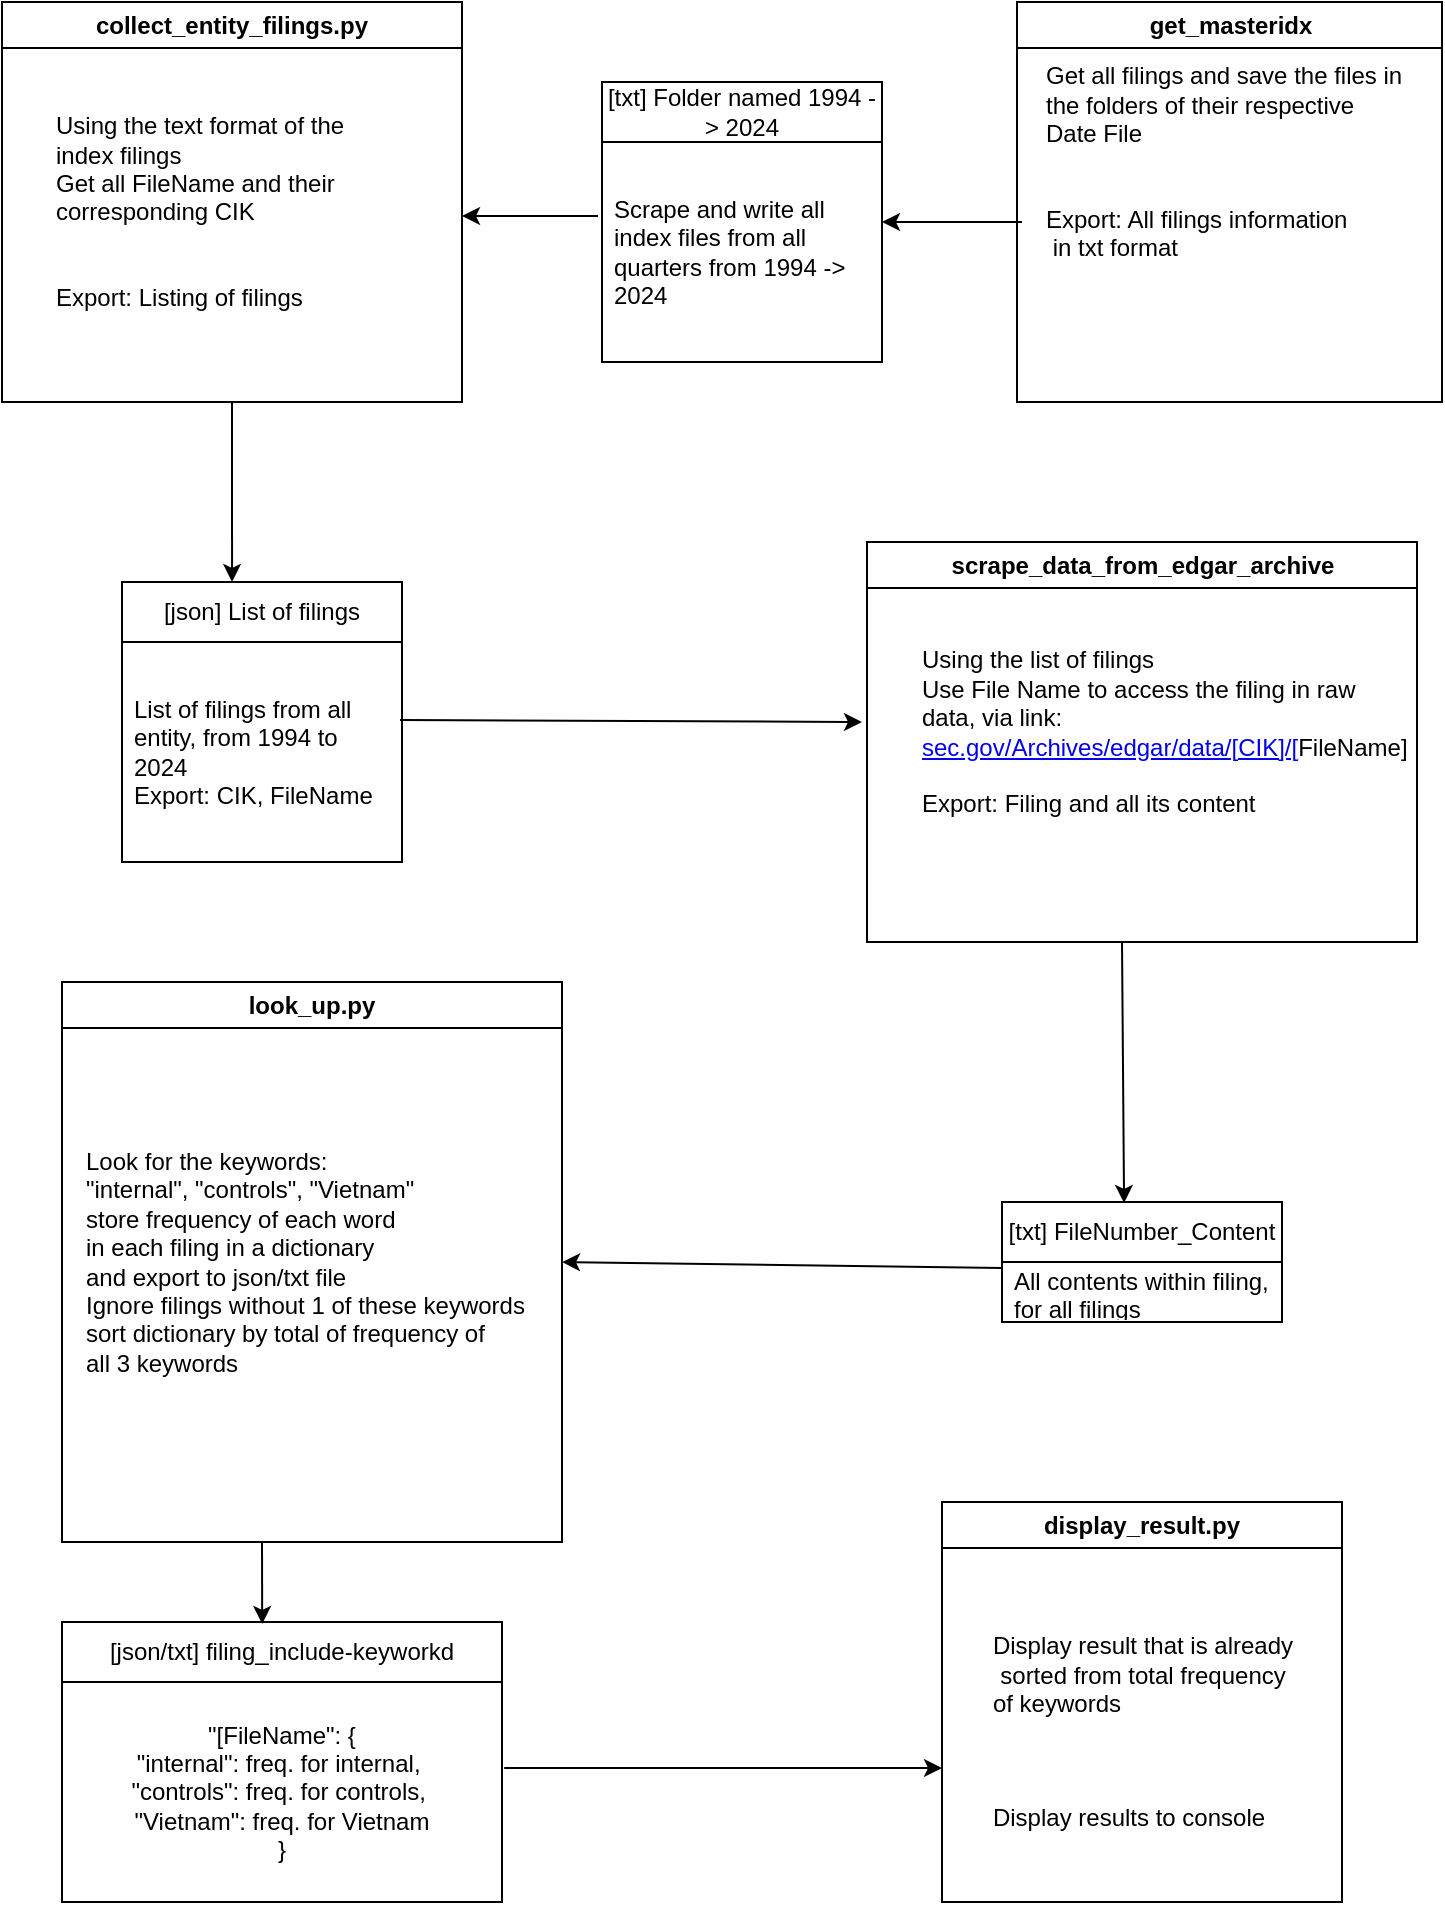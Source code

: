 <mxfile version="24.3.1" type="github" pages="2">
  <diagram name="Page-1" id="vi-skf5U6foYL7rZOOUz">
    <mxGraphModel dx="1402" dy="931" grid="1" gridSize="10" guides="1" tooltips="1" connect="1" arrows="1" fold="1" page="1" pageScale="1" pageWidth="850" pageHeight="1100" math="0" shadow="0">
      <root>
        <mxCell id="0" />
        <mxCell id="1" parent="0" />
        <mxCell id="MvNkE9TWbENgZuc7oFfd-5" value="get_masteridx" style="swimlane;whiteSpace=wrap;html=1;" parent="1" vertex="1">
          <mxGeometry x="557.5" y="40" width="212.5" height="200" as="geometry" />
        </mxCell>
        <mxCell id="MvNkE9TWbENgZuc7oFfd-6" value="Get all filings and save the files in&amp;nbsp;&lt;div&gt;t&lt;span style=&quot;background-color: initial;&quot;&gt;he folders of their respective&lt;/span&gt;&lt;div&gt;&lt;div&gt;Date File&lt;/div&gt;&lt;/div&gt;&lt;/div&gt;&lt;div style=&quot;&quot;&gt;&lt;br&gt;&lt;/div&gt;&lt;div&gt;&lt;br&gt;&lt;/div&gt;&lt;div&gt;Export: All filings information&lt;/div&gt;&lt;div&gt;&amp;nbsp;in txt format&lt;/div&gt;" style="text;html=1;align=left;verticalAlign=middle;resizable=0;points=[];autosize=1;strokeColor=none;fillColor=none;" parent="MvNkE9TWbENgZuc7oFfd-5" vertex="1">
          <mxGeometry x="12.5" y="25" width="200" height="110" as="geometry" />
        </mxCell>
        <mxCell id="MvNkE9TWbENgZuc7oFfd-12" value="[json] List of filings" style="swimlane;fontStyle=0;childLayout=stackLayout;horizontal=1;startSize=30;horizontalStack=0;resizeParent=1;resizeParentMax=0;resizeLast=0;collapsible=1;marginBottom=0;whiteSpace=wrap;html=1;" parent="1" vertex="1">
          <mxGeometry x="110" y="330" width="140" height="140" as="geometry" />
        </mxCell>
        <mxCell id="MvNkE9TWbENgZuc7oFfd-13" value="List of filings from all entity, from 1994 to 2024&lt;div&gt;Export: CIK, FileName&lt;/div&gt;" style="text;strokeColor=none;fillColor=none;align=left;verticalAlign=middle;spacingLeft=4;spacingRight=4;overflow=hidden;points=[[0,0.5],[1,0.5]];portConstraint=eastwest;rotatable=0;whiteSpace=wrap;html=1;" parent="MvNkE9TWbENgZuc7oFfd-12" vertex="1">
          <mxGeometry y="30" width="140" height="110" as="geometry" />
        </mxCell>
        <mxCell id="MvNkE9TWbENgZuc7oFfd-17" value="" style="endArrow=classic;html=1;rounded=0;exitX=0.993;exitY=0.355;exitDx=0;exitDy=0;exitPerimeter=0;" parent="1" source="MvNkE9TWbENgZuc7oFfd-13" edge="1">
          <mxGeometry width="50" height="50" relative="1" as="geometry">
            <mxPoint x="270" y="430" as="sourcePoint" />
            <mxPoint x="480" y="400" as="targetPoint" />
          </mxGeometry>
        </mxCell>
        <mxCell id="MvNkE9TWbENgZuc7oFfd-18" value="scrape_data_from_edgar_archive" style="swimlane;whiteSpace=wrap;html=1;" parent="1" vertex="1">
          <mxGeometry x="482.5" y="310" width="275" height="200" as="geometry" />
        </mxCell>
        <mxCell id="MvNkE9TWbENgZuc7oFfd-19" value="Using the list of filings&lt;div&gt;Use File Name to access the filing in raw data, via link:&lt;/div&gt;&lt;div&gt;&lt;a href=&quot;https://www.sec.gov/Archives/edgar/data/704172/0001493152-24-009464.txt&quot;&gt;sec.gov/Archives/edgar/data/[CIK]/[&lt;/a&gt;FileName]&lt;br&gt;&lt;/div&gt;&lt;div&gt;&lt;br&gt;&lt;/div&gt;&lt;div&gt;Export: Filing and all its content&lt;/div&gt;" style="text;html=1;align=left;verticalAlign=middle;whiteSpace=wrap;rounded=0;" parent="MvNkE9TWbENgZuc7oFfd-18" vertex="1">
          <mxGeometry x="25" y="75" width="175" height="40" as="geometry" />
        </mxCell>
        <mxCell id="MvNkE9TWbENgZuc7oFfd-24" value="" style="endArrow=classic;html=1;rounded=0;entryX=0.436;entryY=0.008;entryDx=0;entryDy=0;entryPerimeter=0;" parent="MvNkE9TWbENgZuc7oFfd-18" target="MvNkE9TWbENgZuc7oFfd-20" edge="1">
          <mxGeometry width="50" height="50" relative="1" as="geometry">
            <mxPoint x="127.5" y="200" as="sourcePoint" />
            <mxPoint x="177.5" y="150" as="targetPoint" />
          </mxGeometry>
        </mxCell>
        <mxCell id="MvNkE9TWbENgZuc7oFfd-20" value="[txt] FileNumber_Content" style="swimlane;fontStyle=0;childLayout=stackLayout;horizontal=1;startSize=30;horizontalStack=0;resizeParent=1;resizeParentMax=0;resizeLast=0;collapsible=1;marginBottom=0;whiteSpace=wrap;html=1;" parent="1" vertex="1">
          <mxGeometry x="550" y="640" width="140" height="60" as="geometry" />
        </mxCell>
        <mxCell id="MvNkE9TWbENgZuc7oFfd-39" value="" style="endArrow=classic;html=1;rounded=0;entryX=1;entryY=0.5;entryDx=0;entryDy=0;" parent="MvNkE9TWbENgZuc7oFfd-20" target="MvNkE9TWbENgZuc7oFfd-25" edge="1">
          <mxGeometry width="50" height="50" relative="1" as="geometry">
            <mxPoint y="33" as="sourcePoint" />
            <mxPoint x="50" y="-17" as="targetPoint" />
          </mxGeometry>
        </mxCell>
        <mxCell id="MvNkE9TWbENgZuc7oFfd-21" value="All contents within filing, for all filings" style="text;strokeColor=none;fillColor=none;align=left;verticalAlign=middle;spacingLeft=4;spacingRight=4;overflow=hidden;points=[[0,0.5],[1,0.5]];portConstraint=eastwest;rotatable=0;whiteSpace=wrap;html=1;" parent="MvNkE9TWbENgZuc7oFfd-20" vertex="1">
          <mxGeometry y="30" width="140" height="30" as="geometry" />
        </mxCell>
        <mxCell id="MvNkE9TWbENgZuc7oFfd-25" value="look_up.py" style="swimlane;whiteSpace=wrap;html=1;" parent="1" vertex="1">
          <mxGeometry x="80" y="530" width="250" height="280" as="geometry" />
        </mxCell>
        <mxCell id="MvNkE9TWbENgZuc7oFfd-27" value="Look for the keywords:&lt;div&gt;&quot;internal&quot;, &quot;controls&quot;, &quot;Vietnam&quot;&lt;/div&gt;&lt;div&gt;store frequency of each word&amp;nbsp;&lt;/div&gt;&lt;div style=&quot;&quot;&gt;in each filing in a dictionary&lt;/div&gt;&lt;div&gt;and export to json/txt file&lt;/div&gt;&lt;div&gt;Ignore filings without 1 of these keywords&lt;/div&gt;&lt;div&gt;sort dictionary by total of frequency of&lt;/div&gt;&lt;div&gt;all 3 keywords&lt;/div&gt;" style="text;html=1;align=left;verticalAlign=middle;resizable=0;points=[];autosize=1;strokeColor=none;fillColor=none;" parent="MvNkE9TWbENgZuc7oFfd-25" vertex="1">
          <mxGeometry x="10" y="75" width="240" height="130" as="geometry" />
        </mxCell>
        <mxCell id="ZYJxlyQk0mXsRX8CPg9p-1" value="" style="endArrow=classic;html=1;rounded=0;" parent="1" target="ZYJxlyQk0mXsRX8CPg9p-2" edge="1">
          <mxGeometry width="50" height="50" relative="1" as="geometry">
            <mxPoint x="560" y="150" as="sourcePoint" />
            <mxPoint x="480" y="150" as="targetPoint" />
          </mxGeometry>
        </mxCell>
        <mxCell id="ZYJxlyQk0mXsRX8CPg9p-2" value="[txt] Folder named 1994 -&amp;gt; 2024" style="swimlane;fontStyle=0;childLayout=stackLayout;horizontal=1;startSize=30;horizontalStack=0;resizeParent=1;resizeParentMax=0;resizeLast=0;collapsible=1;marginBottom=0;whiteSpace=wrap;html=1;" parent="1" vertex="1">
          <mxGeometry x="350" y="80" width="140" height="140" as="geometry" />
        </mxCell>
        <mxCell id="ZYJxlyQk0mXsRX8CPg9p-3" value="Scrape and write all index files from all quarters from 1994 -&amp;gt; 2024" style="text;strokeColor=none;fillColor=none;align=left;verticalAlign=middle;spacingLeft=4;spacingRight=4;overflow=hidden;points=[[0,0.5],[1,0.5]];portConstraint=eastwest;rotatable=0;whiteSpace=wrap;html=1;" parent="ZYJxlyQk0mXsRX8CPg9p-2" vertex="1">
          <mxGeometry y="30" width="140" height="110" as="geometry" />
        </mxCell>
        <mxCell id="ZYJxlyQk0mXsRX8CPg9p-7" value="collect_entity_filings.py" style="swimlane;whiteSpace=wrap;html=1;" parent="1" vertex="1">
          <mxGeometry x="50" y="40" width="230" height="200" as="geometry" />
        </mxCell>
        <mxCell id="ZYJxlyQk0mXsRX8CPg9p-8" value="Using the text format of the&amp;nbsp;&lt;div&gt;index filings&lt;div&gt;Get all FileName and their&amp;nbsp;&lt;/div&gt;&lt;div&gt;corresponding CIK&lt;/div&gt;&lt;/div&gt;&lt;div&gt;&lt;br&gt;&lt;/div&gt;&lt;div&gt;&lt;br&gt;&lt;/div&gt;&lt;div&gt;Export: Listing of filings&lt;/div&gt;" style="text;html=1;align=left;verticalAlign=middle;resizable=0;points=[];autosize=1;strokeColor=none;fillColor=none;" parent="ZYJxlyQk0mXsRX8CPg9p-7" vertex="1">
          <mxGeometry x="25" y="50" width="170" height="110" as="geometry" />
        </mxCell>
        <mxCell id="ZYJxlyQk0mXsRX8CPg9p-13" value="" style="endArrow=classic;html=1;rounded=0;exitX=-0.014;exitY=0.336;exitDx=0;exitDy=0;exitPerimeter=0;" parent="ZYJxlyQk0mXsRX8CPg9p-7" source="ZYJxlyQk0mXsRX8CPg9p-3" edge="1">
          <mxGeometry width="50" height="50" relative="1" as="geometry">
            <mxPoint x="155" y="150" as="sourcePoint" />
            <mxPoint x="230" y="107" as="targetPoint" />
          </mxGeometry>
        </mxCell>
        <mxCell id="ZYJxlyQk0mXsRX8CPg9p-15" value="" style="endArrow=classic;html=1;rounded=0;exitX=0.5;exitY=1;exitDx=0;exitDy=0;entryX=0.393;entryY=0;entryDx=0;entryDy=0;entryPerimeter=0;" parent="1" source="ZYJxlyQk0mXsRX8CPg9p-7" target="MvNkE9TWbENgZuc7oFfd-12" edge="1">
          <mxGeometry width="50" height="50" relative="1" as="geometry">
            <mxPoint x="260" y="450" as="sourcePoint" />
            <mxPoint x="310" y="400" as="targetPoint" />
          </mxGeometry>
        </mxCell>
        <mxCell id="4f9ldqJXx3AeMDFWdyWT-1" value="[json/txt] filing_include-keyworkd" style="swimlane;fontStyle=0;childLayout=stackLayout;horizontal=1;startSize=30;horizontalStack=0;resizeParent=1;resizeParentMax=0;resizeLast=0;collapsible=1;marginBottom=0;whiteSpace=wrap;html=1;align=center;" vertex="1" parent="1">
          <mxGeometry x="80" y="850" width="220" height="140" as="geometry" />
        </mxCell>
        <mxCell id="4f9ldqJXx3AeMDFWdyWT-2" value="&lt;span style=&quot;text-wrap: nowrap;&quot;&gt;&quot;[FileName&quot;: {&lt;/span&gt;&lt;div&gt;&lt;span style=&quot;text-wrap: nowrap;&quot;&gt;&quot;internal&quot;: freq. for internal,&amp;nbsp;&lt;/span&gt;&lt;div&gt;&lt;span style=&quot;text-wrap: nowrap;&quot;&gt;&quot;controls&quot;: freq. for controls,&amp;nbsp;&lt;/span&gt;&lt;/div&gt;&lt;div&gt;&lt;span style=&quot;text-wrap: nowrap;&quot;&gt;&quot;Vietnam&quot;: freq. for Vietnam&lt;/span&gt;&lt;/div&gt;&lt;div&gt;&lt;span style=&quot;text-wrap: nowrap;&quot;&gt;}&lt;/span&gt;&lt;/div&gt;&lt;/div&gt;" style="text;strokeColor=none;fillColor=none;align=center;verticalAlign=middle;spacingLeft=4;spacingRight=4;overflow=hidden;points=[[0,0.5],[1,0.5]];portConstraint=eastwest;rotatable=0;whiteSpace=wrap;html=1;" vertex="1" parent="4f9ldqJXx3AeMDFWdyWT-1">
          <mxGeometry y="30" width="220" height="110" as="geometry" />
        </mxCell>
        <mxCell id="4f9ldqJXx3AeMDFWdyWT-5" value="" style="endArrow=classic;html=1;rounded=0;entryX=0.455;entryY=0.007;entryDx=0;entryDy=0;entryPerimeter=0;" edge="1" parent="1" target="4f9ldqJXx3AeMDFWdyWT-1">
          <mxGeometry width="50" height="50" relative="1" as="geometry">
            <mxPoint x="180" y="810" as="sourcePoint" />
            <mxPoint x="550" y="710" as="targetPoint" />
          </mxGeometry>
        </mxCell>
        <mxCell id="4f9ldqJXx3AeMDFWdyWT-6" value="display_result.py" style="swimlane;whiteSpace=wrap;html=1;" vertex="1" parent="1">
          <mxGeometry x="520" y="790" width="200" height="200" as="geometry" />
        </mxCell>
        <mxCell id="4f9ldqJXx3AeMDFWdyWT-7" value="Display result that is already&lt;div&gt;sorted from total frequency&lt;/div&gt;&lt;div style=&quot;text-align: left;&quot;&gt;of keywords&lt;/div&gt;&lt;div style=&quot;text-align: left;&quot;&gt;&lt;br&gt;&lt;/div&gt;&lt;div style=&quot;text-align: left;&quot;&gt;&lt;br&gt;&lt;/div&gt;&lt;div style=&quot;text-align: left;&quot;&gt;&lt;br&gt;&lt;/div&gt;&lt;div style=&quot;text-align: left;&quot;&gt;Display results to console&lt;/div&gt;" style="text;html=1;align=center;verticalAlign=middle;resizable=0;points=[];autosize=1;strokeColor=none;fillColor=none;" vertex="1" parent="4f9ldqJXx3AeMDFWdyWT-6">
          <mxGeometry x="15" y="60" width="170" height="110" as="geometry" />
        </mxCell>
        <mxCell id="4f9ldqJXx3AeMDFWdyWT-8" value="" style="endArrow=classic;html=1;rounded=0;exitX=1.005;exitY=0.391;exitDx=0;exitDy=0;exitPerimeter=0;" edge="1" parent="1" source="4f9ldqJXx3AeMDFWdyWT-2">
          <mxGeometry width="50" height="50" relative="1" as="geometry">
            <mxPoint x="500" y="880" as="sourcePoint" />
            <mxPoint x="520" y="923" as="targetPoint" />
          </mxGeometry>
        </mxCell>
      </root>
    </mxGraphModel>
  </diagram>
  <diagram id="1fVOhVchD0sTX4VUB5-C" name="Page-2">
    <mxGraphModel dx="1192" dy="791" grid="1" gridSize="10" guides="1" tooltips="1" connect="1" arrows="1" fold="1" page="1" pageScale="1" pageWidth="850" pageHeight="1100" math="0" shadow="0">
      <root>
        <mxCell id="0" />
        <mxCell id="1" parent="0" />
      </root>
    </mxGraphModel>
  </diagram>
</mxfile>
